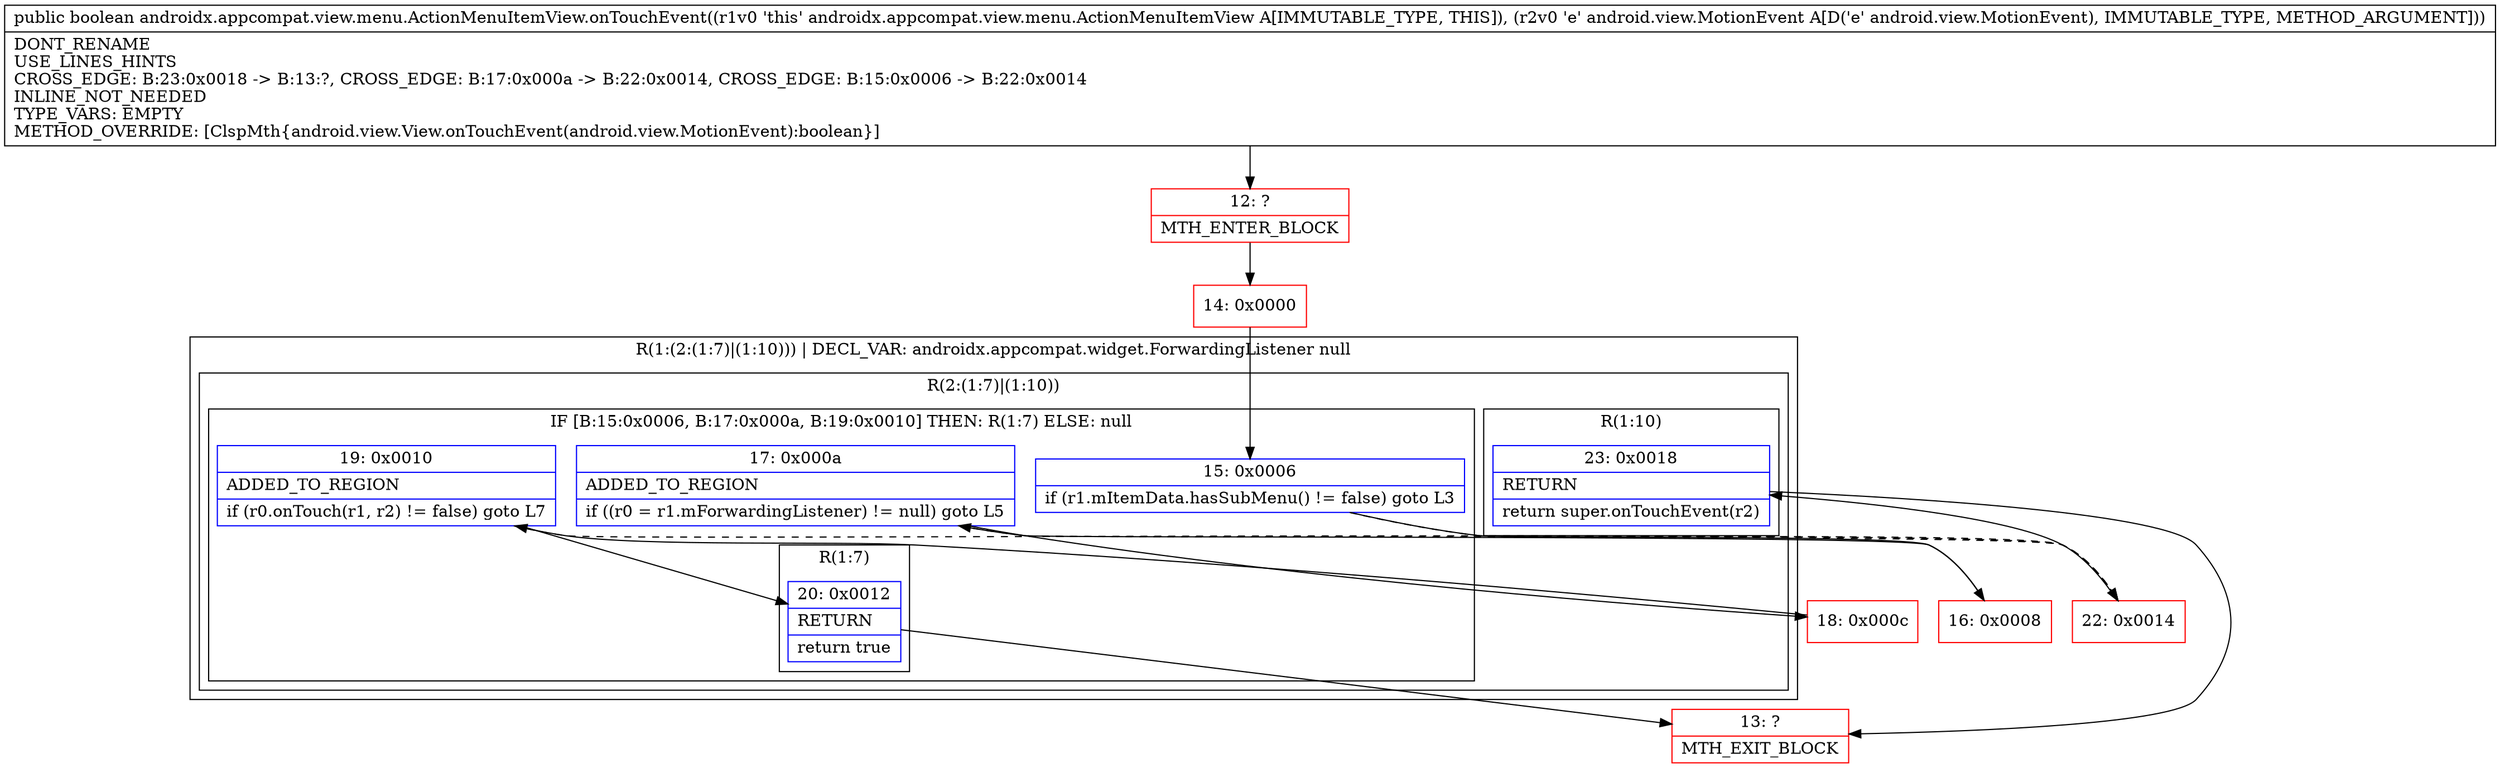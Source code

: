 digraph "CFG forandroidx.appcompat.view.menu.ActionMenuItemView.onTouchEvent(Landroid\/view\/MotionEvent;)Z" {
subgraph cluster_Region_615376962 {
label = "R(1:(2:(1:7)|(1:10))) | DECL_VAR: androidx.appcompat.widget.ForwardingListener null\l";
node [shape=record,color=blue];
subgraph cluster_Region_1765629861 {
label = "R(2:(1:7)|(1:10))";
node [shape=record,color=blue];
subgraph cluster_IfRegion_1521969499 {
label = "IF [B:15:0x0006, B:17:0x000a, B:19:0x0010] THEN: R(1:7) ELSE: null";
node [shape=record,color=blue];
Node_15 [shape=record,label="{15\:\ 0x0006|if (r1.mItemData.hasSubMenu() != false) goto L3\l}"];
Node_17 [shape=record,label="{17\:\ 0x000a|ADDED_TO_REGION\l|if ((r0 = r1.mForwardingListener) != null) goto L5\l}"];
Node_19 [shape=record,label="{19\:\ 0x0010|ADDED_TO_REGION\l|if (r0.onTouch(r1, r2) != false) goto L7\l}"];
subgraph cluster_Region_2099124415 {
label = "R(1:7)";
node [shape=record,color=blue];
Node_20 [shape=record,label="{20\:\ 0x0012|RETURN\l|return true\l}"];
}
}
subgraph cluster_Region_918159526 {
label = "R(1:10)";
node [shape=record,color=blue];
Node_23 [shape=record,label="{23\:\ 0x0018|RETURN\l|return super.onTouchEvent(r2)\l}"];
}
}
}
Node_12 [shape=record,color=red,label="{12\:\ ?|MTH_ENTER_BLOCK\l}"];
Node_14 [shape=record,color=red,label="{14\:\ 0x0000}"];
Node_16 [shape=record,color=red,label="{16\:\ 0x0008}"];
Node_18 [shape=record,color=red,label="{18\:\ 0x000c}"];
Node_13 [shape=record,color=red,label="{13\:\ ?|MTH_EXIT_BLOCK\l}"];
Node_22 [shape=record,color=red,label="{22\:\ 0x0014}"];
MethodNode[shape=record,label="{public boolean androidx.appcompat.view.menu.ActionMenuItemView.onTouchEvent((r1v0 'this' androidx.appcompat.view.menu.ActionMenuItemView A[IMMUTABLE_TYPE, THIS]), (r2v0 'e' android.view.MotionEvent A[D('e' android.view.MotionEvent), IMMUTABLE_TYPE, METHOD_ARGUMENT]))  | DONT_RENAME\lUSE_LINES_HINTS\lCROSS_EDGE: B:23:0x0018 \-\> B:13:?, CROSS_EDGE: B:17:0x000a \-\> B:22:0x0014, CROSS_EDGE: B:15:0x0006 \-\> B:22:0x0014\lINLINE_NOT_NEEDED\lTYPE_VARS: EMPTY\lMETHOD_OVERRIDE: [ClspMth\{android.view.View.onTouchEvent(android.view.MotionEvent):boolean\}]\l}"];
MethodNode -> Node_12;Node_15 -> Node_16;
Node_15 -> Node_22[style=dashed];
Node_17 -> Node_18;
Node_17 -> Node_22[style=dashed];
Node_19 -> Node_20;
Node_19 -> Node_22[style=dashed];
Node_20 -> Node_13;
Node_23 -> Node_13;
Node_12 -> Node_14;
Node_14 -> Node_15;
Node_16 -> Node_17;
Node_18 -> Node_19;
Node_22 -> Node_23;
}

